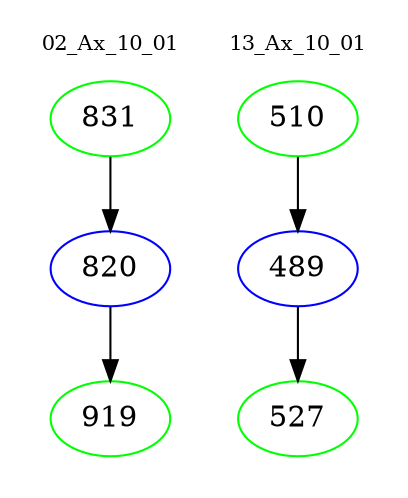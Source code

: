 digraph{
subgraph cluster_0 {
color = white
label = "02_Ax_10_01";
fontsize=10;
T0_831 [label="831", color="green"]
T0_831 -> T0_820 [color="black"]
T0_820 [label="820", color="blue"]
T0_820 -> T0_919 [color="black"]
T0_919 [label="919", color="green"]
}
subgraph cluster_1 {
color = white
label = "13_Ax_10_01";
fontsize=10;
T1_510 [label="510", color="green"]
T1_510 -> T1_489 [color="black"]
T1_489 [label="489", color="blue"]
T1_489 -> T1_527 [color="black"]
T1_527 [label="527", color="green"]
}
}
